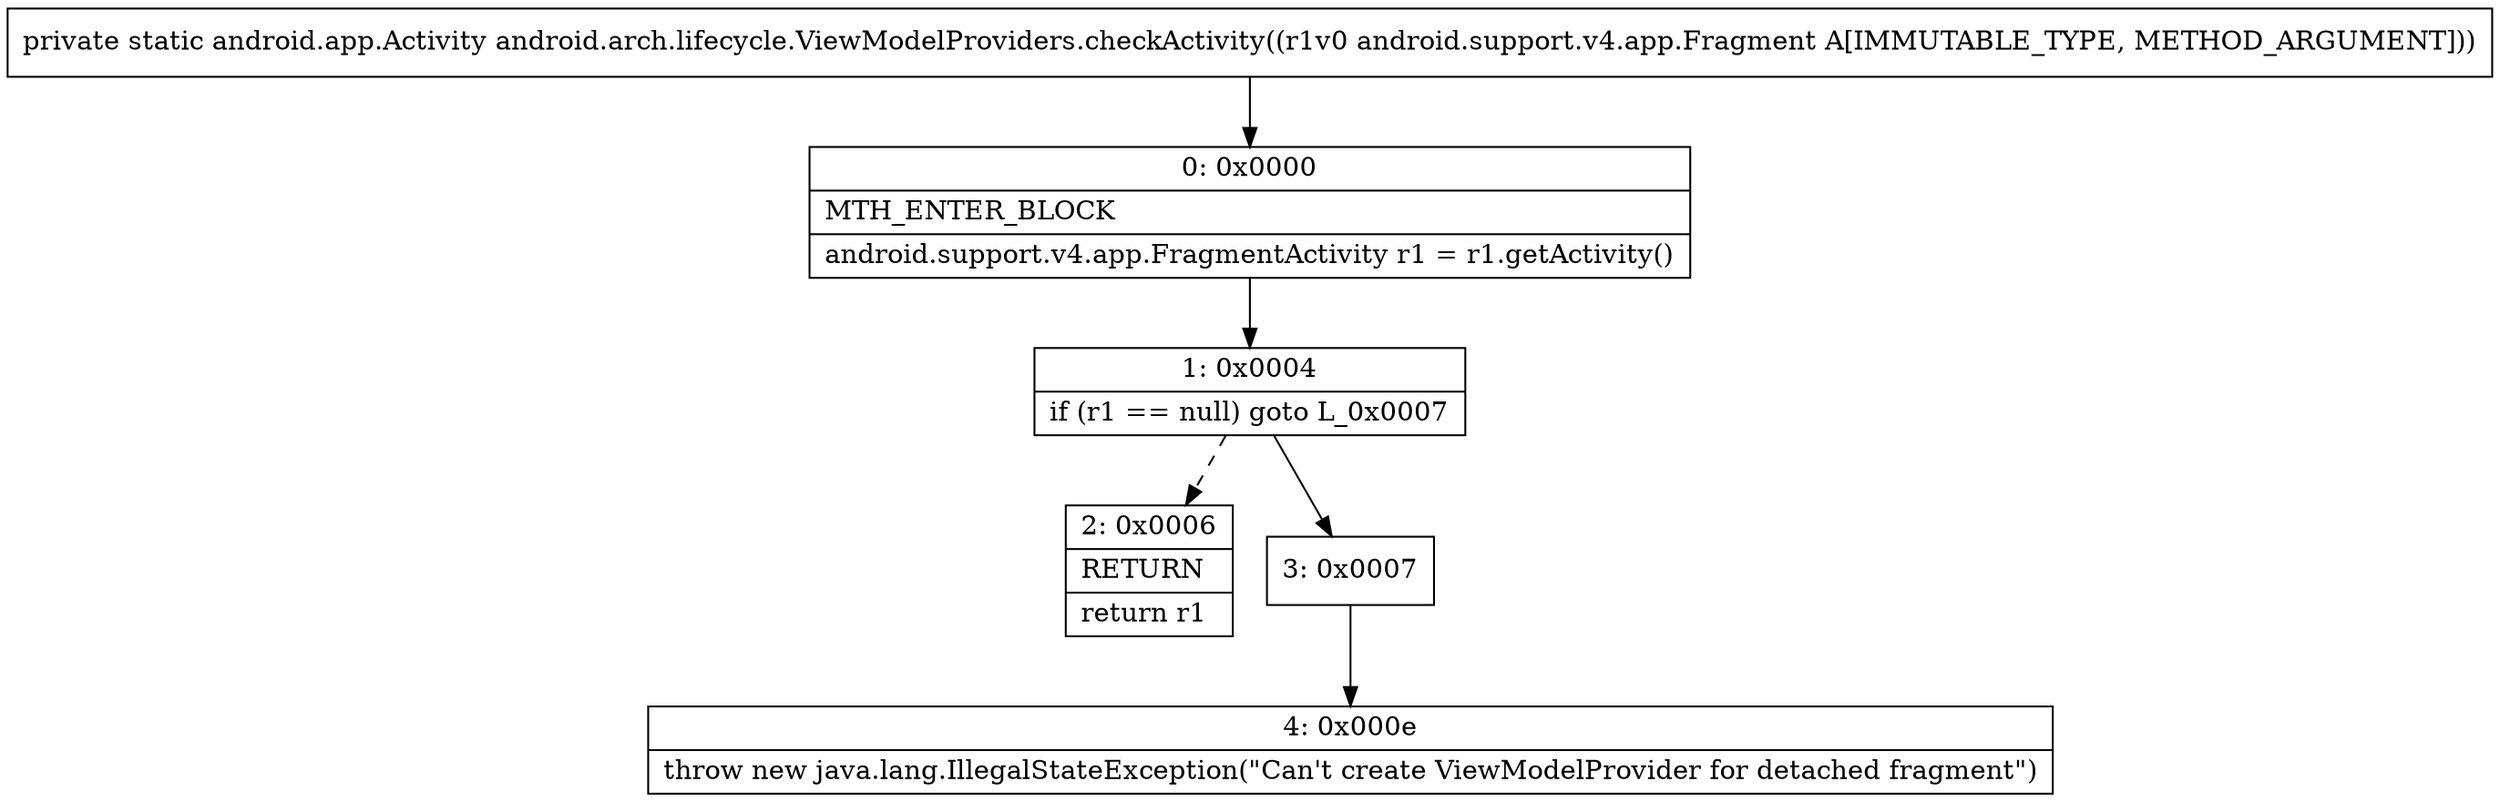 digraph "CFG forandroid.arch.lifecycle.ViewModelProviders.checkActivity(Landroid\/support\/v4\/app\/Fragment;)Landroid\/app\/Activity;" {
Node_0 [shape=record,label="{0\:\ 0x0000|MTH_ENTER_BLOCK\l|android.support.v4.app.FragmentActivity r1 = r1.getActivity()\l}"];
Node_1 [shape=record,label="{1\:\ 0x0004|if (r1 == null) goto L_0x0007\l}"];
Node_2 [shape=record,label="{2\:\ 0x0006|RETURN\l|return r1\l}"];
Node_3 [shape=record,label="{3\:\ 0x0007}"];
Node_4 [shape=record,label="{4\:\ 0x000e|throw new java.lang.IllegalStateException(\"Can't create ViewModelProvider for detached fragment\")\l}"];
MethodNode[shape=record,label="{private static android.app.Activity android.arch.lifecycle.ViewModelProviders.checkActivity((r1v0 android.support.v4.app.Fragment A[IMMUTABLE_TYPE, METHOD_ARGUMENT])) }"];
MethodNode -> Node_0;
Node_0 -> Node_1;
Node_1 -> Node_2[style=dashed];
Node_1 -> Node_3;
Node_3 -> Node_4;
}

